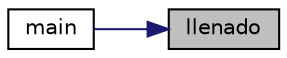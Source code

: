 digraph "llenado"
{
 // LATEX_PDF_SIZE
  edge [fontname="Helvetica",fontsize="10",labelfontname="Helvetica",labelfontsize="10"];
  node [fontname="Helvetica",fontsize="10",shape=record];
  rankdir="RL";
  Node1 [label="llenado",height=0.2,width=0.4,color="black", fillcolor="grey75", style="filled", fontcolor="black",tooltip="llenado Solicita las adyasencias que hay en el grafo que se esta utilizando."];
  Node1 -> Node2 [dir="back",color="midnightblue",fontsize="10",style="solid",fontname="Helvetica"];
  Node2 [label="main",height=0.2,width=0.4,color="black", fillcolor="white", style="filled",URL="$main_8c.html#a4e14766239e85af3a3a7bce50c22f81a",tooltip=" "];
}
